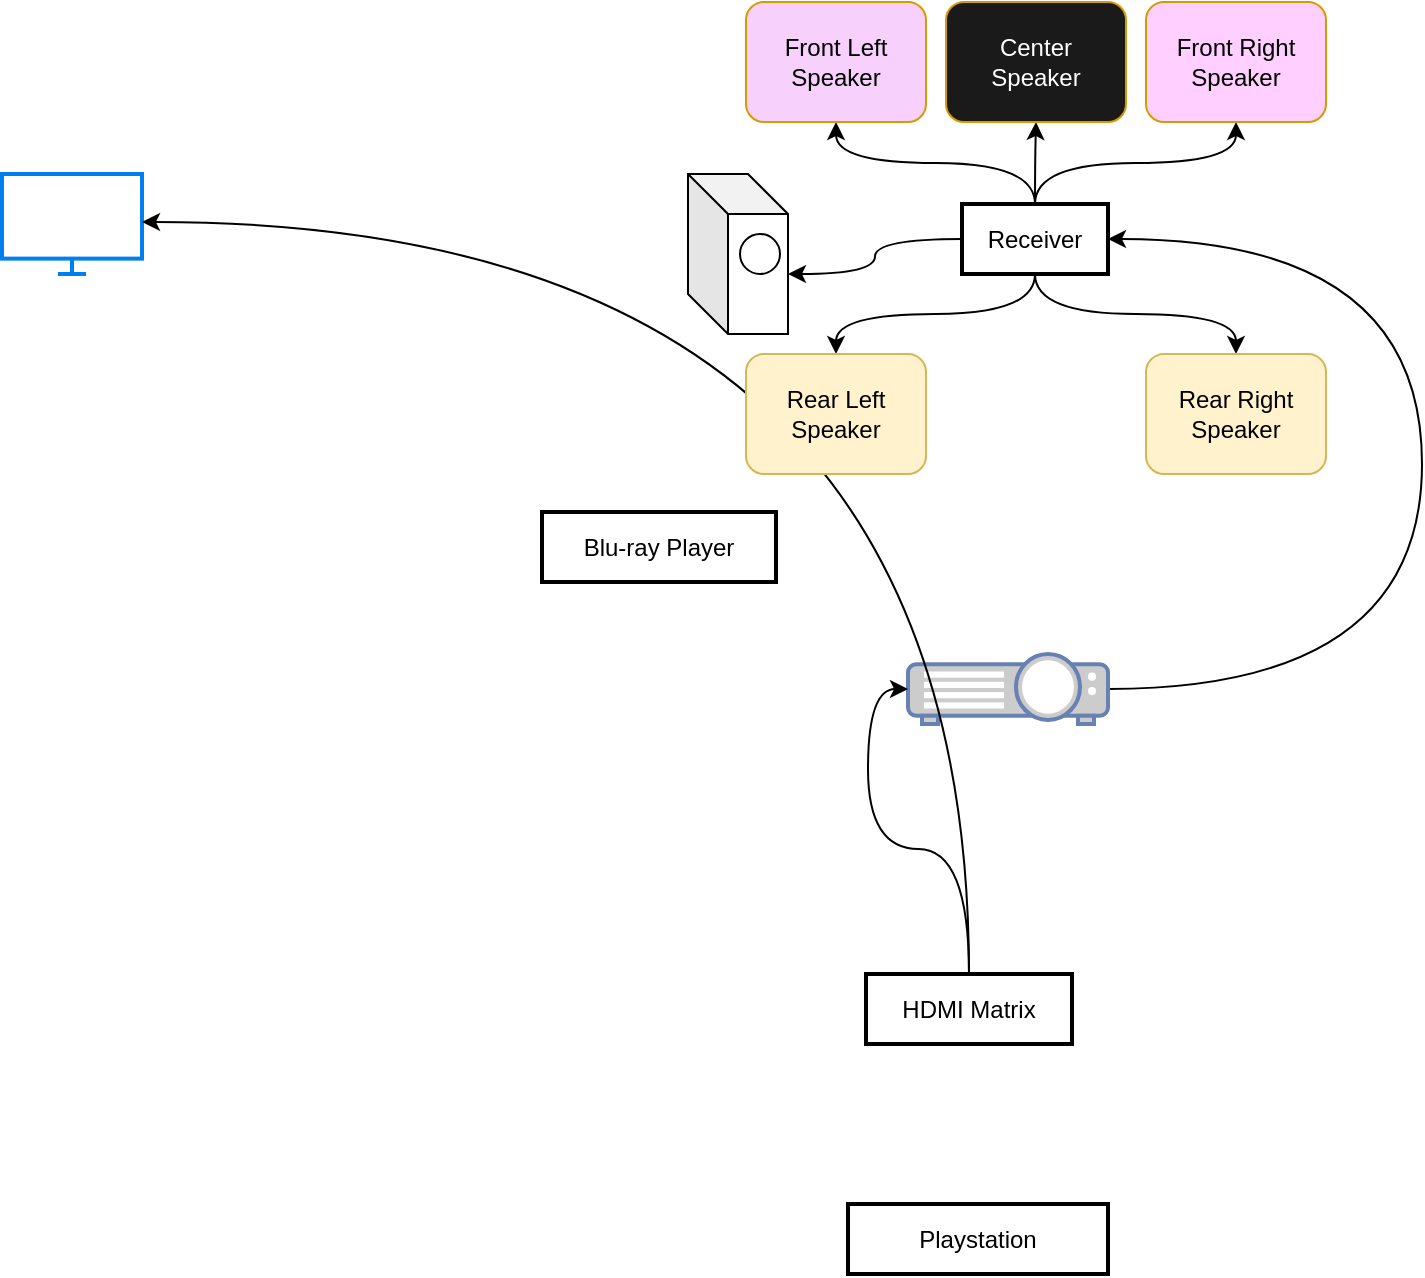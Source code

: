 <mxfile version="22.1.4" type="github">
  <diagram name="Page-1" id="O4MCNGeHvffAUl4Sw91W">
    <mxGraphModel dx="1804" dy="1742" grid="1" gridSize="10" guides="1" tooltips="1" connect="1" arrows="1" fold="1" page="1" pageScale="1" pageWidth="850" pageHeight="1100" math="0" shadow="0">
      <root>
        <mxCell id="0" />
        <mxCell id="1" parent="0" />
        <mxCell id="2" value="HDMI Matrix " style="whiteSpace=wrap;strokeWidth=2;" parent="1" vertex="1">
          <mxGeometry x="322" y="400" width="103" height="35" as="geometry" />
        </mxCell>
        <mxCell id="ZQ4kMWdcflTAXWc-kiNd-27" style="edgeStyle=orthogonalEdgeStyle;curved=1;rounded=0;orthogonalLoop=1;jettySize=auto;html=1;entryX=0.5;entryY=0;entryDx=0;entryDy=0;exitX=0.5;exitY=1;exitDx=0;exitDy=0;" edge="1" parent="1" source="4" target="ZQ4kMWdcflTAXWc-kiNd-17">
          <mxGeometry relative="1" as="geometry" />
        </mxCell>
        <mxCell id="ZQ4kMWdcflTAXWc-kiNd-29" style="edgeStyle=orthogonalEdgeStyle;curved=1;rounded=0;orthogonalLoop=1;jettySize=auto;html=1;entryX=0.5;entryY=0;entryDx=0;entryDy=0;exitX=0.5;exitY=1;exitDx=0;exitDy=0;" edge="1" parent="1" source="4" target="ZQ4kMWdcflTAXWc-kiNd-18">
          <mxGeometry relative="1" as="geometry" />
        </mxCell>
        <mxCell id="ZQ4kMWdcflTAXWc-kiNd-30" style="edgeStyle=orthogonalEdgeStyle;curved=1;rounded=0;orthogonalLoop=1;jettySize=auto;html=1;entryX=0.5;entryY=1;entryDx=0;entryDy=0;exitX=0.5;exitY=0;exitDx=0;exitDy=0;" edge="1" parent="1" source="4" target="ZQ4kMWdcflTAXWc-kiNd-20">
          <mxGeometry relative="1" as="geometry" />
        </mxCell>
        <mxCell id="ZQ4kMWdcflTAXWc-kiNd-31" style="edgeStyle=orthogonalEdgeStyle;curved=1;rounded=0;orthogonalLoop=1;jettySize=auto;html=1;entryX=0.5;entryY=1;entryDx=0;entryDy=0;exitX=0.5;exitY=0;exitDx=0;exitDy=0;" edge="1" parent="1" source="4" target="ZQ4kMWdcflTAXWc-kiNd-21">
          <mxGeometry relative="1" as="geometry" />
        </mxCell>
        <mxCell id="ZQ4kMWdcflTAXWc-kiNd-32" style="edgeStyle=orthogonalEdgeStyle;curved=1;rounded=0;orthogonalLoop=1;jettySize=auto;html=1;entryX=0.5;entryY=1;entryDx=0;entryDy=0;" edge="1" parent="1" source="4" target="ZQ4kMWdcflTAXWc-kiNd-19">
          <mxGeometry relative="1" as="geometry" />
        </mxCell>
        <mxCell id="4" value="Receiver" style="whiteSpace=wrap;strokeWidth=2;" parent="1" vertex="1">
          <mxGeometry x="370" y="15" width="73" height="35" as="geometry" />
        </mxCell>
        <mxCell id="5" value="Blu-ray Player" style="whiteSpace=wrap;strokeWidth=2;" parent="1" vertex="1">
          <mxGeometry x="160" y="169" width="117" height="35" as="geometry" />
        </mxCell>
        <mxCell id="6" value="Playstation" style="whiteSpace=wrap;strokeWidth=2;" parent="1" vertex="1">
          <mxGeometry x="313" y="515" width="130" height="35" as="geometry" />
        </mxCell>
        <mxCell id="ZQ4kMWdcflTAXWc-kiNd-34" style="edgeStyle=orthogonalEdgeStyle;curved=1;rounded=0;orthogonalLoop=1;jettySize=auto;html=1;entryX=1;entryY=0.5;entryDx=0;entryDy=0;exitX=1;exitY=0.5;exitDx=0;exitDy=0;exitPerimeter=0;" edge="1" parent="1" source="ZQ4kMWdcflTAXWc-kiNd-10" target="4">
          <mxGeometry relative="1" as="geometry">
            <Array as="points">
              <mxPoint x="600" y="258" />
              <mxPoint x="600" y="33" />
            </Array>
          </mxGeometry>
        </mxCell>
        <mxCell id="ZQ4kMWdcflTAXWc-kiNd-10" value="" style="fontColor=#0066CC;verticalAlign=top;verticalLabelPosition=bottom;labelPosition=center;align=center;html=1;outlineConnect=0;fillColor=#CCCCCC;strokeColor=#6881B3;gradientColor=none;gradientDirection=north;strokeWidth=2;shape=mxgraph.networks.video_projector;" vertex="1" parent="1">
          <mxGeometry x="343" y="240" width="100" height="35" as="geometry" />
        </mxCell>
        <mxCell id="ZQ4kMWdcflTAXWc-kiNd-12" value="" style="html=1;verticalLabelPosition=bottom;align=center;labelBackgroundColor=#ffffff;verticalAlign=top;strokeWidth=2;strokeColor=#0080F0;shadow=0;dashed=0;shape=mxgraph.ios7.icons.monitor;" vertex="1" parent="1">
          <mxGeometry x="-110" width="70" height="50" as="geometry" />
        </mxCell>
        <mxCell id="ZQ4kMWdcflTAXWc-kiNd-14" style="edgeStyle=orthogonalEdgeStyle;rounded=0;orthogonalLoop=1;jettySize=auto;html=1;entryX=1;entryY=0.48;entryDx=0;entryDy=0;entryPerimeter=0;curved=1;exitX=0.5;exitY=0;exitDx=0;exitDy=0;" edge="1" parent="1" source="2" target="ZQ4kMWdcflTAXWc-kiNd-12">
          <mxGeometry relative="1" as="geometry" />
        </mxCell>
        <mxCell id="ZQ4kMWdcflTAXWc-kiNd-16" style="edgeStyle=orthogonalEdgeStyle;curved=1;rounded=0;orthogonalLoop=1;jettySize=auto;html=1;exitX=0.5;exitY=0;exitDx=0;exitDy=0;entryX=0;entryY=0.5;entryDx=0;entryDy=0;entryPerimeter=0;" edge="1" parent="1" source="2" target="ZQ4kMWdcflTAXWc-kiNd-10">
          <mxGeometry relative="1" as="geometry" />
        </mxCell>
        <mxCell id="ZQ4kMWdcflTAXWc-kiNd-24" value="" style="group;fillColor=default;" vertex="1" connectable="0" parent="1">
          <mxGeometry x="233" width="50" height="80" as="geometry" />
        </mxCell>
        <mxCell id="ZQ4kMWdcflTAXWc-kiNd-22" value="" style="shape=cube;whiteSpace=wrap;html=1;boundedLbl=1;backgroundOutline=1;darkOpacity=0.05;darkOpacity2=0.1;" vertex="1" parent="ZQ4kMWdcflTAXWc-kiNd-24">
          <mxGeometry width="50" height="80" as="geometry" />
        </mxCell>
        <mxCell id="ZQ4kMWdcflTAXWc-kiNd-23" value="" style="ellipse;whiteSpace=wrap;html=1;" vertex="1" parent="ZQ4kMWdcflTAXWc-kiNd-24">
          <mxGeometry x="26" y="30" width="20" height="20" as="geometry" />
        </mxCell>
        <mxCell id="ZQ4kMWdcflTAXWc-kiNd-21" value="Front Left Speaker" style="rounded=1;whiteSpace=wrap;html=1;fillColor=#f7d0fc;strokeColor=#D79B00;" vertex="1" parent="1">
          <mxGeometry x="262" y="-86" width="90" height="60" as="geometry" />
        </mxCell>
        <mxCell id="ZQ4kMWdcflTAXWc-kiNd-17" value="Rear Right Speaker" style="rounded=1;whiteSpace=wrap;html=1;fillColor=#fff2cc;strokeColor=#d6b656;" vertex="1" parent="1">
          <mxGeometry x="462" y="90" width="90" height="60" as="geometry" />
        </mxCell>
        <mxCell id="ZQ4kMWdcflTAXWc-kiNd-18" value="Rear Left Speaker" style="rounded=1;whiteSpace=wrap;html=1;fillColor=#fff2cc;strokeColor=#d6b656;" vertex="1" parent="1">
          <mxGeometry x="262" y="90" width="90" height="60" as="geometry" />
        </mxCell>
        <mxCell id="ZQ4kMWdcflTAXWc-kiNd-19" value="&lt;div&gt;&lt;font color=&quot;#ffffff&quot;&gt;Center&lt;/font&gt; &lt;br&gt;&lt;/div&gt;&lt;div&gt;&lt;font color=&quot;#ffffff&quot;&gt;Speaker&lt;/font&gt;&lt;/div&gt;" style="rounded=1;whiteSpace=wrap;html=1;fillColor=#1A1A1A;strokeColor=#D79B00;" vertex="1" parent="1">
          <mxGeometry x="362" y="-86" width="90" height="60" as="geometry" />
        </mxCell>
        <mxCell id="ZQ4kMWdcflTAXWc-kiNd-20" value="Front Right Speaker" style="rounded=1;whiteSpace=wrap;html=1;fillColor=#FFCFFF;strokeColor=#D79B00;" vertex="1" parent="1">
          <mxGeometry x="462" y="-86" width="90" height="60" as="geometry" />
        </mxCell>
        <mxCell id="ZQ4kMWdcflTAXWc-kiNd-33" style="edgeStyle=orthogonalEdgeStyle;curved=1;rounded=0;orthogonalLoop=1;jettySize=auto;html=1;entryX=0;entryY=0;entryDx=50;entryDy=50;entryPerimeter=0;" edge="1" parent="1" source="4" target="ZQ4kMWdcflTAXWc-kiNd-22">
          <mxGeometry relative="1" as="geometry" />
        </mxCell>
      </root>
    </mxGraphModel>
  </diagram>
</mxfile>

